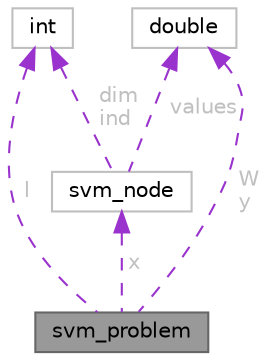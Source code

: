 digraph "svm_problem"
{
 // LATEX_PDF_SIZE
  bgcolor="transparent";
  edge [fontname=Helvetica,fontsize=10,labelfontname=Helvetica,labelfontsize=10];
  node [fontname=Helvetica,fontsize=10,shape=box,height=0.2,width=0.4];
  Node1 [id="Node000001",label="svm_problem",height=0.2,width=0.4,color="gray40", fillcolor="grey60", style="filled", fontcolor="black",tooltip=" "];
  Node2 -> Node1 [id="edge6_Node000001_Node000002",dir="back",color="darkorchid3",style="dashed",tooltip=" ",label=" l",fontcolor="grey" ];
  Node2 [id="Node000002",label="int",height=0.2,width=0.4,color="grey75", fillcolor="white", style="filled",tooltip=" "];
  Node3 -> Node1 [id="edge7_Node000001_Node000003",dir="back",color="darkorchid3",style="dashed",tooltip=" ",label=" W\ny",fontcolor="grey" ];
  Node3 [id="Node000003",label="double",height=0.2,width=0.4,color="grey75", fillcolor="white", style="filled",tooltip=" "];
  Node4 -> Node1 [id="edge8_Node000001_Node000004",dir="back",color="darkorchid3",style="dashed",tooltip=" ",label=" x",fontcolor="grey" ];
  Node4 [id="Node000004",label="svm_node",height=0.2,width=0.4,color="grey75", fillcolor="white", style="filled",URL="$d2/d90/structsvm__node.html",tooltip=" "];
  Node2 -> Node4 [id="edge9_Node000004_Node000002",dir="back",color="darkorchid3",style="dashed",tooltip=" ",label=" dim\nind",fontcolor="grey" ];
  Node3 -> Node4 [id="edge10_Node000004_Node000003",dir="back",color="darkorchid3",style="dashed",tooltip=" ",label=" values",fontcolor="grey" ];
}
